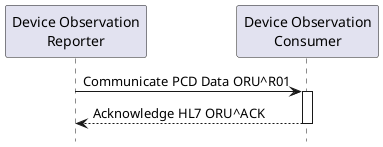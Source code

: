 @startuml
hide footbox

participant "Device Observation\nReporter" as DOR
participant "Device Observation\nConsumer" as DOC

DOR -> DOC : Communicate PCD Data ORU^R01
activate DOC
DOC --> DOR : Acknowledge HL7 ORU^ACK
deactivate DOC

@enduml